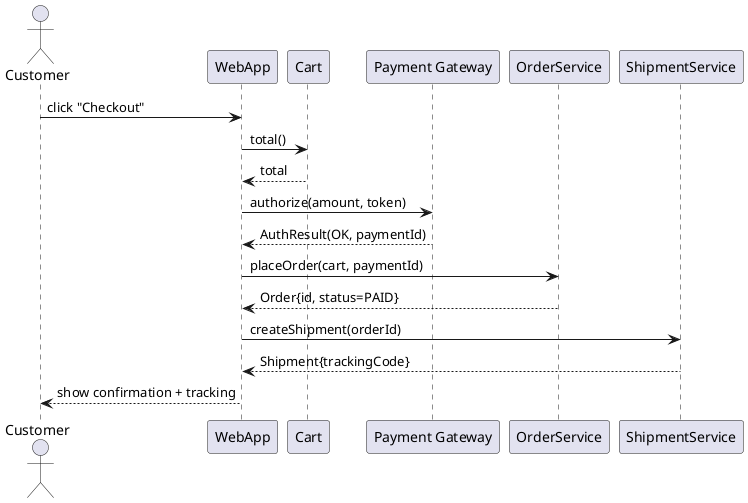 @startuml
actor Customer as C
participant "WebApp" as UI
participant "Cart" as Cart
participant "Payment Gateway" as PG
participant "OrderService" as OS
participant "ShipmentService" as SS

C -> UI : click "Checkout"
UI -> Cart : total()
Cart --> UI : total
UI -> PG : authorize(amount, token)
PG --> UI : AuthResult(OK, paymentId)
UI -> OS : placeOrder(cart, paymentId)
OS --> UI : Order{id, status=PAID}
UI -> SS : createShipment(orderId)
SS --> UI : Shipment{trackingCode}
UI --> C : show confirmation + tracking

@enduml
